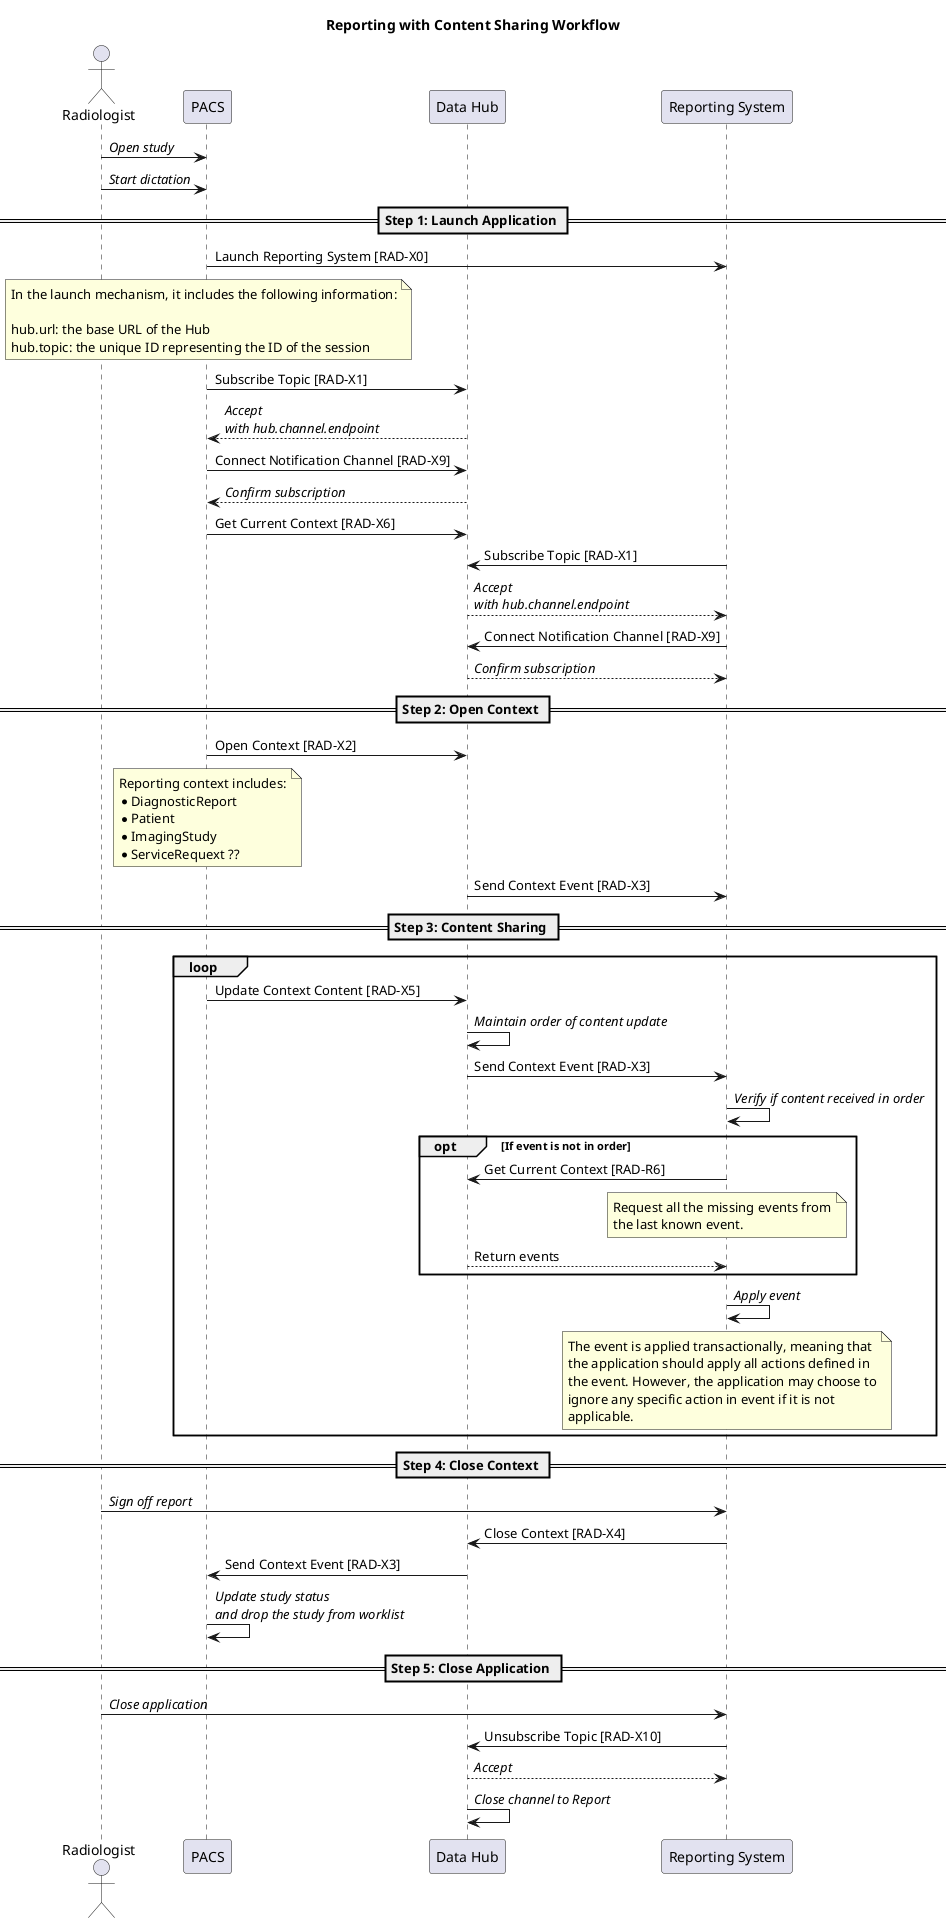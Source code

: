 @startuml reporting_with_content_sharing

title Reporting with Content Sharing Workflow

actor Radiologist
participant "PACS" as PACS
participant "Data Hub" as Hub
participant "Reporting System" as Report

Radiologist->PACS: //Open study//
Radiologist->PACS: //Start dictation//

== Step 1: Launch Application ==

PACS->Report: Launch Reporting System [RAD-X0]
note over PACS
In the launch mechanism, it includes the following information:

hub.url: the base URL of the Hub
hub.topic: the unique ID representing the ID of the session
end note

PACS->Hub: Subscribe Topic [RAD-X1]
Hub-->PACS: //Accept//\n//with hub.channel.endpoint//
PACS->Hub: Connect Notification Channel [RAD-X9]
Hub-->PACS: //Confirm subscription//
PACS->Hub: Get Current Context [RAD-X6]

Report->Hub: Subscribe Topic [RAD-X1]
Hub-->Report: //Accept//\n//with hub.channel.endpoint//
Report->Hub: Connect Notification Channel [RAD-X9]
Hub-->Report: //Confirm subscription//

== Step 2: Open Context ==

PACS->Hub: Open Context [RAD-X2]
note over PACS
Reporting context includes:
* DiagnosticReport
* Patient
* ImagingStudy
* ServiceRequext ??
end note

Hub->Report: Send Context Event [RAD-X3]

== Step 3: Content Sharing ==

loop
PACS->Hub: Update Context Content [RAD-X5]
Hub->Hub: //Maintain order of content update//
Hub->Report: Send Context Event [RAD-X3]
Report->Report: //Verify if content received in order//

    opt If event is not in order
    Report->Hub: Get Current Context [RAD-R6]
    note over Report
    Request all the missing events from
    the last known event.
    end note
    Hub-->Report: Return events
    end opt

Report->Report: //Apply event//
note over Report
The event is applied transactionally, meaning that
the application should apply all actions defined in
the event. However, the application may choose to
ignore any specific action in event if it is not
applicable.
end note
end loop

== Step 4: Close Context ==

Radiologist->Report: //Sign off report//
Report->Hub: Close Context [RAD-X4]
Hub->PACS: Send Context Event [RAD-X3]

PACS->PACS: //Update study status//\n//and drop the study from worklist//

== Step 5: Close Application ==

Radiologist->Report: //Close application//

Report->Hub: Unsubscribe Topic [RAD-X10]
Hub-->Report: //Accept//
Hub->Hub: //Close channel to Report//

@enduml